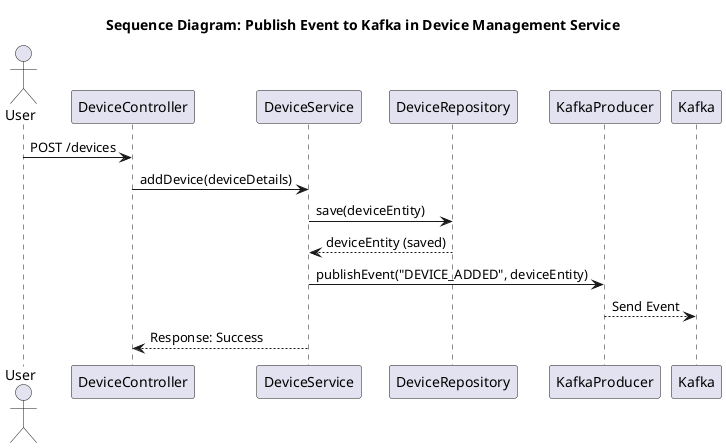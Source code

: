 @startuml
title Sequence Diagram: Publish Event to Kafka in Device Management Service

actor User
participant "DeviceController" as Controller
participant "DeviceService" as Service
participant "DeviceRepository" as Repository
participant "KafkaProducer" as Producer

User -> Controller: POST /devices
Controller -> Service: addDevice(deviceDetails)
Service -> Repository: save(deviceEntity)
Repository --> Service: deviceEntity (saved)
Service -> Producer: publishEvent("DEVICE_ADDED", deviceEntity)
Producer --> Kafka: Send Event
Service --> Controller: Response: Success

@enduml
